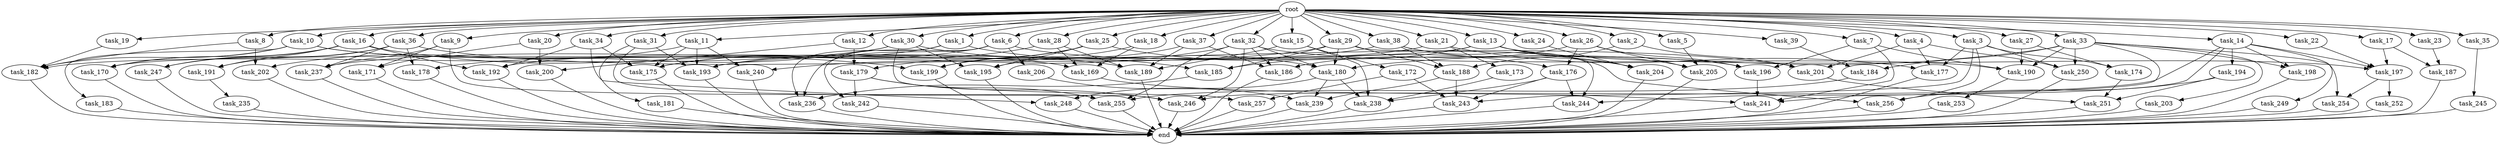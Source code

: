 digraph G {
  root [size="0.000000"];
  task_1 [size="1024.000000"];
  task_2 [size="1024.000000"];
  task_3 [size="1024.000000"];
  task_4 [size="1024.000000"];
  task_5 [size="1024.000000"];
  task_6 [size="1024.000000"];
  task_7 [size="1024.000000"];
  task_8 [size="1024.000000"];
  task_9 [size="1024.000000"];
  task_10 [size="1024.000000"];
  task_11 [size="1024.000000"];
  task_12 [size="1024.000000"];
  task_13 [size="1024.000000"];
  task_14 [size="1024.000000"];
  task_15 [size="1024.000000"];
  task_16 [size="1024.000000"];
  task_17 [size="1024.000000"];
  task_18 [size="1024.000000"];
  task_19 [size="1024.000000"];
  task_20 [size="1024.000000"];
  task_21 [size="1024.000000"];
  task_22 [size="1024.000000"];
  task_23 [size="1024.000000"];
  task_24 [size="1024.000000"];
  task_25 [size="1024.000000"];
  task_26 [size="1024.000000"];
  task_27 [size="1024.000000"];
  task_28 [size="1024.000000"];
  task_29 [size="1024.000000"];
  task_30 [size="1024.000000"];
  task_31 [size="1024.000000"];
  task_32 [size="1024.000000"];
  task_33 [size="1024.000000"];
  task_34 [size="1024.000000"];
  task_35 [size="1024.000000"];
  task_36 [size="1024.000000"];
  task_37 [size="1024.000000"];
  task_38 [size="1024.000000"];
  task_39 [size="1024.000000"];
  task_169 [size="1357209665536.000000"];
  task_170 [size="188978561024.000000"];
  task_171 [size="292057776128.000000"];
  task_172 [size="420906795008.000000"];
  task_173 [size="214748364800.000000"];
  task_174 [size="1073741824000.000000"];
  task_175 [size="1494648619008.000000"];
  task_176 [size="1279900254208.000000"];
  task_177 [size="506806140928.000000"];
  task_178 [size="558345748480.000000"];
  task_179 [size="1279900254208.000000"];
  task_180 [size="1915555414016.000000"];
  task_181 [size="309237645312.000000"];
  task_182 [size="661424963584.000000"];
  task_183 [size="77309411328.000000"];
  task_184 [size="910533066752.000000"];
  task_185 [size="592705486848.000000"];
  task_186 [size="1314259992576.000000"];
  task_187 [size="687194767360.000000"];
  task_188 [size="575525617664.000000"];
  task_189 [size="1391569403904.000000"];
  task_190 [size="1529008357376.000000"];
  task_191 [size="498216206336.000000"];
  task_192 [size="575525617664.000000"];
  task_193 [size="1460288880640.000000"];
  task_194 [size="695784701952.000000"];
  task_195 [size="592705486848.000000"];
  task_196 [size="1030792151040.000000"];
  task_197 [size="1975684956160.000000"];
  task_198 [size="910533066752.000000"];
  task_199 [size="919123001344.000000"];
  task_200 [size="1073741824000.000000"];
  task_201 [size="575525617664.000000"];
  task_202 [size="386547056640.000000"];
  task_203 [size="214748364800.000000"];
  task_204 [size="420906795008.000000"];
  task_205 [size="1202590842880.000000"];
  task_206 [size="137438953472.000000"];
  task_235 [size="695784701952.000000"];
  task_236 [size="1030792151040.000000"];
  task_237 [size="919123001344.000000"];
  task_238 [size="1262720385024.000000"];
  task_239 [size="1494648619008.000000"];
  task_240 [size="498216206336.000000"];
  task_241 [size="979252543488.000000"];
  task_242 [size="274877906944.000000"];
  task_243 [size="1185410973696.000000"];
  task_244 [size="1194000908288.000000"];
  task_245 [size="695784701952.000000"];
  task_246 [size="1563368095744.000000"];
  task_247 [size="498216206336.000000"];
  task_248 [size="635655159808.000000"];
  task_249 [size="695784701952.000000"];
  task_250 [size="506806140928.000000"];
  task_251 [size="927712935936.000000"];
  task_252 [size="549755813888.000000"];
  task_253 [size="214748364800.000000"];
  task_254 [size="764504178688.000000"];
  task_255 [size="670014898176.000000"];
  task_256 [size="601295421440.000000"];
  task_257 [size="171798691840.000000"];
  end [size="0.000000"];

  root -> task_1 [size="1.000000"];
  root -> task_2 [size="1.000000"];
  root -> task_3 [size="1.000000"];
  root -> task_4 [size="1.000000"];
  root -> task_5 [size="1.000000"];
  root -> task_6 [size="1.000000"];
  root -> task_7 [size="1.000000"];
  root -> task_8 [size="1.000000"];
  root -> task_9 [size="1.000000"];
  root -> task_10 [size="1.000000"];
  root -> task_11 [size="1.000000"];
  root -> task_12 [size="1.000000"];
  root -> task_13 [size="1.000000"];
  root -> task_14 [size="1.000000"];
  root -> task_15 [size="1.000000"];
  root -> task_16 [size="1.000000"];
  root -> task_17 [size="1.000000"];
  root -> task_18 [size="1.000000"];
  root -> task_19 [size="1.000000"];
  root -> task_20 [size="1.000000"];
  root -> task_21 [size="1.000000"];
  root -> task_22 [size="1.000000"];
  root -> task_23 [size="1.000000"];
  root -> task_24 [size="1.000000"];
  root -> task_25 [size="1.000000"];
  root -> task_26 [size="1.000000"];
  root -> task_27 [size="1.000000"];
  root -> task_28 [size="1.000000"];
  root -> task_29 [size="1.000000"];
  root -> task_30 [size="1.000000"];
  root -> task_31 [size="1.000000"];
  root -> task_32 [size="1.000000"];
  root -> task_33 [size="1.000000"];
  root -> task_34 [size="1.000000"];
  root -> task_35 [size="1.000000"];
  root -> task_36 [size="1.000000"];
  root -> task_37 [size="1.000000"];
  root -> task_38 [size="1.000000"];
  root -> task_39 [size="1.000000"];
  task_1 -> task_175 [size="838860800.000000"];
  task_1 -> task_180 [size="838860800.000000"];
  task_1 -> task_236 [size="838860800.000000"];
  task_2 -> task_188 [size="75497472.000000"];
  task_2 -> task_201 [size="75497472.000000"];
  task_3 -> task_174 [size="209715200.000000"];
  task_3 -> task_177 [size="209715200.000000"];
  task_3 -> task_243 [size="209715200.000000"];
  task_3 -> task_250 [size="209715200.000000"];
  task_3 -> task_256 [size="209715200.000000"];
  task_4 -> task_177 [size="75497472.000000"];
  task_4 -> task_201 [size="75497472.000000"];
  task_4 -> task_250 [size="75497472.000000"];
  task_5 -> task_205 [size="301989888.000000"];
  task_6 -> task_175 [size="134217728.000000"];
  task_6 -> task_196 [size="134217728.000000"];
  task_6 -> task_206 [size="134217728.000000"];
  task_6 -> task_236 [size="134217728.000000"];
  task_6 -> task_242 [size="134217728.000000"];
  task_7 -> task_190 [size="33554432.000000"];
  task_7 -> task_196 [size="33554432.000000"];
  task_7 -> task_241 [size="33554432.000000"];
  task_8 -> task_182 [size="301989888.000000"];
  task_8 -> task_202 [size="301989888.000000"];
  task_9 -> task_171 [size="75497472.000000"];
  task_9 -> task_237 [size="75497472.000000"];
  task_9 -> task_255 [size="75497472.000000"];
  task_10 -> task_169 [size="75497472.000000"];
  task_10 -> task_170 [size="75497472.000000"];
  task_10 -> task_182 [size="75497472.000000"];
  task_10 -> task_183 [size="75497472.000000"];
  task_10 -> task_189 [size="75497472.000000"];
  task_11 -> task_175 [size="75497472.000000"];
  task_11 -> task_193 [size="75497472.000000"];
  task_11 -> task_202 [size="75497472.000000"];
  task_11 -> task_240 [size="75497472.000000"];
  task_12 -> task_179 [size="838860800.000000"];
  task_12 -> task_200 [size="838860800.000000"];
  task_13 -> task_170 [size="33554432.000000"];
  task_13 -> task_185 [size="33554432.000000"];
  task_13 -> task_197 [size="33554432.000000"];
  task_13 -> task_204 [size="33554432.000000"];
  task_13 -> task_205 [size="33554432.000000"];
  task_14 -> task_194 [size="679477248.000000"];
  task_14 -> task_197 [size="679477248.000000"];
  task_14 -> task_198 [size="679477248.000000"];
  task_14 -> task_244 [size="679477248.000000"];
  task_14 -> task_246 [size="679477248.000000"];
  task_14 -> task_249 [size="679477248.000000"];
  task_15 -> task_172 [size="411041792.000000"];
  task_15 -> task_189 [size="411041792.000000"];
  task_15 -> task_238 [size="411041792.000000"];
  task_16 -> task_170 [size="75497472.000000"];
  task_16 -> task_191 [size="75497472.000000"];
  task_16 -> task_192 [size="75497472.000000"];
  task_16 -> task_199 [size="75497472.000000"];
  task_16 -> task_247 [size="75497472.000000"];
  task_17 -> task_187 [size="536870912.000000"];
  task_17 -> task_197 [size="536870912.000000"];
  task_18 -> task_169 [size="411041792.000000"];
  task_18 -> task_199 [size="411041792.000000"];
  task_19 -> task_182 [size="134217728.000000"];
  task_20 -> task_171 [size="209715200.000000"];
  task_20 -> task_200 [size="209715200.000000"];
  task_21 -> task_173 [size="209715200.000000"];
  task_21 -> task_177 [size="209715200.000000"];
  task_21 -> task_193 [size="209715200.000000"];
  task_22 -> task_197 [size="679477248.000000"];
  task_23 -> task_187 [size="134217728.000000"];
  task_24 -> task_204 [size="301989888.000000"];
  task_25 -> task_176 [size="411041792.000000"];
  task_25 -> task_179 [size="411041792.000000"];
  task_25 -> task_195 [size="411041792.000000"];
  task_25 -> task_199 [size="411041792.000000"];
  task_26 -> task_176 [size="838860800.000000"];
  task_26 -> task_186 [size="838860800.000000"];
  task_26 -> task_196 [size="838860800.000000"];
  task_26 -> task_205 [size="838860800.000000"];
  task_27 -> task_174 [size="838860800.000000"];
  task_27 -> task_190 [size="838860800.000000"];
  task_28 -> task_169 [size="838860800.000000"];
  task_28 -> task_189 [size="838860800.000000"];
  task_28 -> task_193 [size="838860800.000000"];
  task_29 -> task_180 [size="411041792.000000"];
  task_29 -> task_185 [size="411041792.000000"];
  task_29 -> task_188 [size="411041792.000000"];
  task_29 -> task_237 [size="411041792.000000"];
  task_29 -> task_244 [size="411041792.000000"];
  task_30 -> task_178 [size="134217728.000000"];
  task_30 -> task_182 [size="134217728.000000"];
  task_30 -> task_185 [size="134217728.000000"];
  task_30 -> task_195 [size="134217728.000000"];
  task_30 -> task_257 [size="134217728.000000"];
  task_31 -> task_181 [size="301989888.000000"];
  task_31 -> task_193 [size="301989888.000000"];
  task_31 -> task_246 [size="301989888.000000"];
  task_32 -> task_180 [size="411041792.000000"];
  task_32 -> task_186 [size="411041792.000000"];
  task_32 -> task_190 [size="411041792.000000"];
  task_32 -> task_240 [size="411041792.000000"];
  task_32 -> task_246 [size="411041792.000000"];
  task_32 -> task_255 [size="411041792.000000"];
  task_33 -> task_180 [size="209715200.000000"];
  task_33 -> task_184 [size="209715200.000000"];
  task_33 -> task_190 [size="209715200.000000"];
  task_33 -> task_198 [size="209715200.000000"];
  task_33 -> task_203 [size="209715200.000000"];
  task_33 -> task_241 [size="209715200.000000"];
  task_33 -> task_250 [size="209715200.000000"];
  task_33 -> task_254 [size="209715200.000000"];
  task_34 -> task_175 [size="411041792.000000"];
  task_34 -> task_192 [size="411041792.000000"];
  task_34 -> task_248 [size="411041792.000000"];
  task_35 -> task_245 [size="679477248.000000"];
  task_36 -> task_178 [size="411041792.000000"];
  task_36 -> task_191 [size="411041792.000000"];
  task_36 -> task_201 [size="411041792.000000"];
  task_36 -> task_237 [size="411041792.000000"];
  task_36 -> task_247 [size="411041792.000000"];
  task_37 -> task_186 [size="33554432.000000"];
  task_37 -> task_189 [size="33554432.000000"];
  task_37 -> task_195 [size="33554432.000000"];
  task_38 -> task_188 [size="75497472.000000"];
  task_38 -> task_192 [size="75497472.000000"];
  task_38 -> task_204 [size="75497472.000000"];
  task_38 -> task_256 [size="75497472.000000"];
  task_39 -> task_184 [size="679477248.000000"];
  task_169 -> task_241 [size="33554432.000000"];
  task_170 -> end [size="1.000000"];
  task_171 -> end [size="1.000000"];
  task_172 -> task_243 [size="33554432.000000"];
  task_172 -> task_257 [size="33554432.000000"];
  task_173 -> task_238 [size="536870912.000000"];
  task_174 -> task_251 [size="301989888.000000"];
  task_175 -> end [size="1.000000"];
  task_176 -> task_238 [size="75497472.000000"];
  task_176 -> task_243 [size="75497472.000000"];
  task_176 -> task_244 [size="75497472.000000"];
  task_177 -> end [size="1.000000"];
  task_178 -> end [size="1.000000"];
  task_179 -> task_242 [size="134217728.000000"];
  task_179 -> task_246 [size="134217728.000000"];
  task_179 -> task_255 [size="134217728.000000"];
  task_180 -> task_238 [size="209715200.000000"];
  task_180 -> task_239 [size="209715200.000000"];
  task_180 -> task_248 [size="209715200.000000"];
  task_181 -> end [size="1.000000"];
  task_182 -> end [size="1.000000"];
  task_183 -> end [size="1.000000"];
  task_184 -> task_255 [size="33554432.000000"];
  task_185 -> task_236 [size="33554432.000000"];
  task_186 -> end [size="1.000000"];
  task_187 -> end [size="1.000000"];
  task_188 -> task_239 [size="838860800.000000"];
  task_188 -> task_243 [size="838860800.000000"];
  task_189 -> end [size="1.000000"];
  task_190 -> task_253 [size="209715200.000000"];
  task_191 -> task_235 [size="679477248.000000"];
  task_192 -> end [size="1.000000"];
  task_193 -> end [size="1.000000"];
  task_194 -> task_251 [size="301989888.000000"];
  task_194 -> task_256 [size="301989888.000000"];
  task_195 -> end [size="1.000000"];
  task_196 -> task_241 [size="679477248.000000"];
  task_197 -> task_252 [size="536870912.000000"];
  task_197 -> task_254 [size="536870912.000000"];
  task_198 -> end [size="1.000000"];
  task_199 -> end [size="1.000000"];
  task_200 -> end [size="1.000000"];
  task_201 -> task_251 [size="301989888.000000"];
  task_202 -> end [size="1.000000"];
  task_203 -> end [size="1.000000"];
  task_204 -> end [size="1.000000"];
  task_205 -> end [size="1.000000"];
  task_206 -> task_239 [size="411041792.000000"];
  task_235 -> end [size="1.000000"];
  task_236 -> end [size="1.000000"];
  task_237 -> end [size="1.000000"];
  task_238 -> end [size="1.000000"];
  task_239 -> end [size="1.000000"];
  task_240 -> end [size="1.000000"];
  task_241 -> end [size="1.000000"];
  task_242 -> end [size="1.000000"];
  task_243 -> end [size="1.000000"];
  task_244 -> end [size="1.000000"];
  task_245 -> end [size="1.000000"];
  task_246 -> end [size="1.000000"];
  task_247 -> end [size="1.000000"];
  task_248 -> end [size="1.000000"];
  task_249 -> end [size="1.000000"];
  task_250 -> end [size="1.000000"];
  task_251 -> end [size="1.000000"];
  task_252 -> end [size="1.000000"];
  task_253 -> end [size="1.000000"];
  task_254 -> end [size="1.000000"];
  task_255 -> end [size="1.000000"];
  task_256 -> end [size="1.000000"];
  task_257 -> end [size="1.000000"];
}
